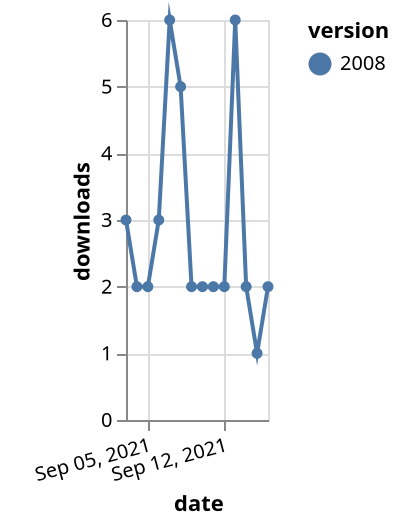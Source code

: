 {"$schema": "https://vega.github.io/schema/vega-lite/v5.json", "description": "A simple bar chart with embedded data.", "data": {"values": [{"date": "2021-09-03", "total": 3483, "delta": 3, "version": "2008"}, {"date": "2021-09-04", "total": 3485, "delta": 2, "version": "2008"}, {"date": "2021-09-05", "total": 3487, "delta": 2, "version": "2008"}, {"date": "2021-09-06", "total": 3490, "delta": 3, "version": "2008"}, {"date": "2021-09-07", "total": 3496, "delta": 6, "version": "2008"}, {"date": "2021-09-08", "total": 3501, "delta": 5, "version": "2008"}, {"date": "2021-09-09", "total": 3503, "delta": 2, "version": "2008"}, {"date": "2021-09-10", "total": 3505, "delta": 2, "version": "2008"}, {"date": "2021-09-11", "total": 3507, "delta": 2, "version": "2008"}, {"date": "2021-09-12", "total": 3509, "delta": 2, "version": "2008"}, {"date": "2021-09-13", "total": 3515, "delta": 6, "version": "2008"}, {"date": "2021-09-14", "total": 3517, "delta": 2, "version": "2008"}, {"date": "2021-09-15", "total": 3518, "delta": 1, "version": "2008"}, {"date": "2021-09-16", "total": 3520, "delta": 2, "version": "2008"}]}, "width": "container", "mark": {"type": "line", "point": {"filled": true}}, "encoding": {"x": {"field": "date", "type": "temporal", "timeUnit": "yearmonthdate", "title": "date", "axis": {"labelAngle": -15}}, "y": {"field": "delta", "type": "quantitative", "title": "downloads"}, "color": {"field": "version", "type": "nominal"}, "tooltip": {"field": "delta"}}}